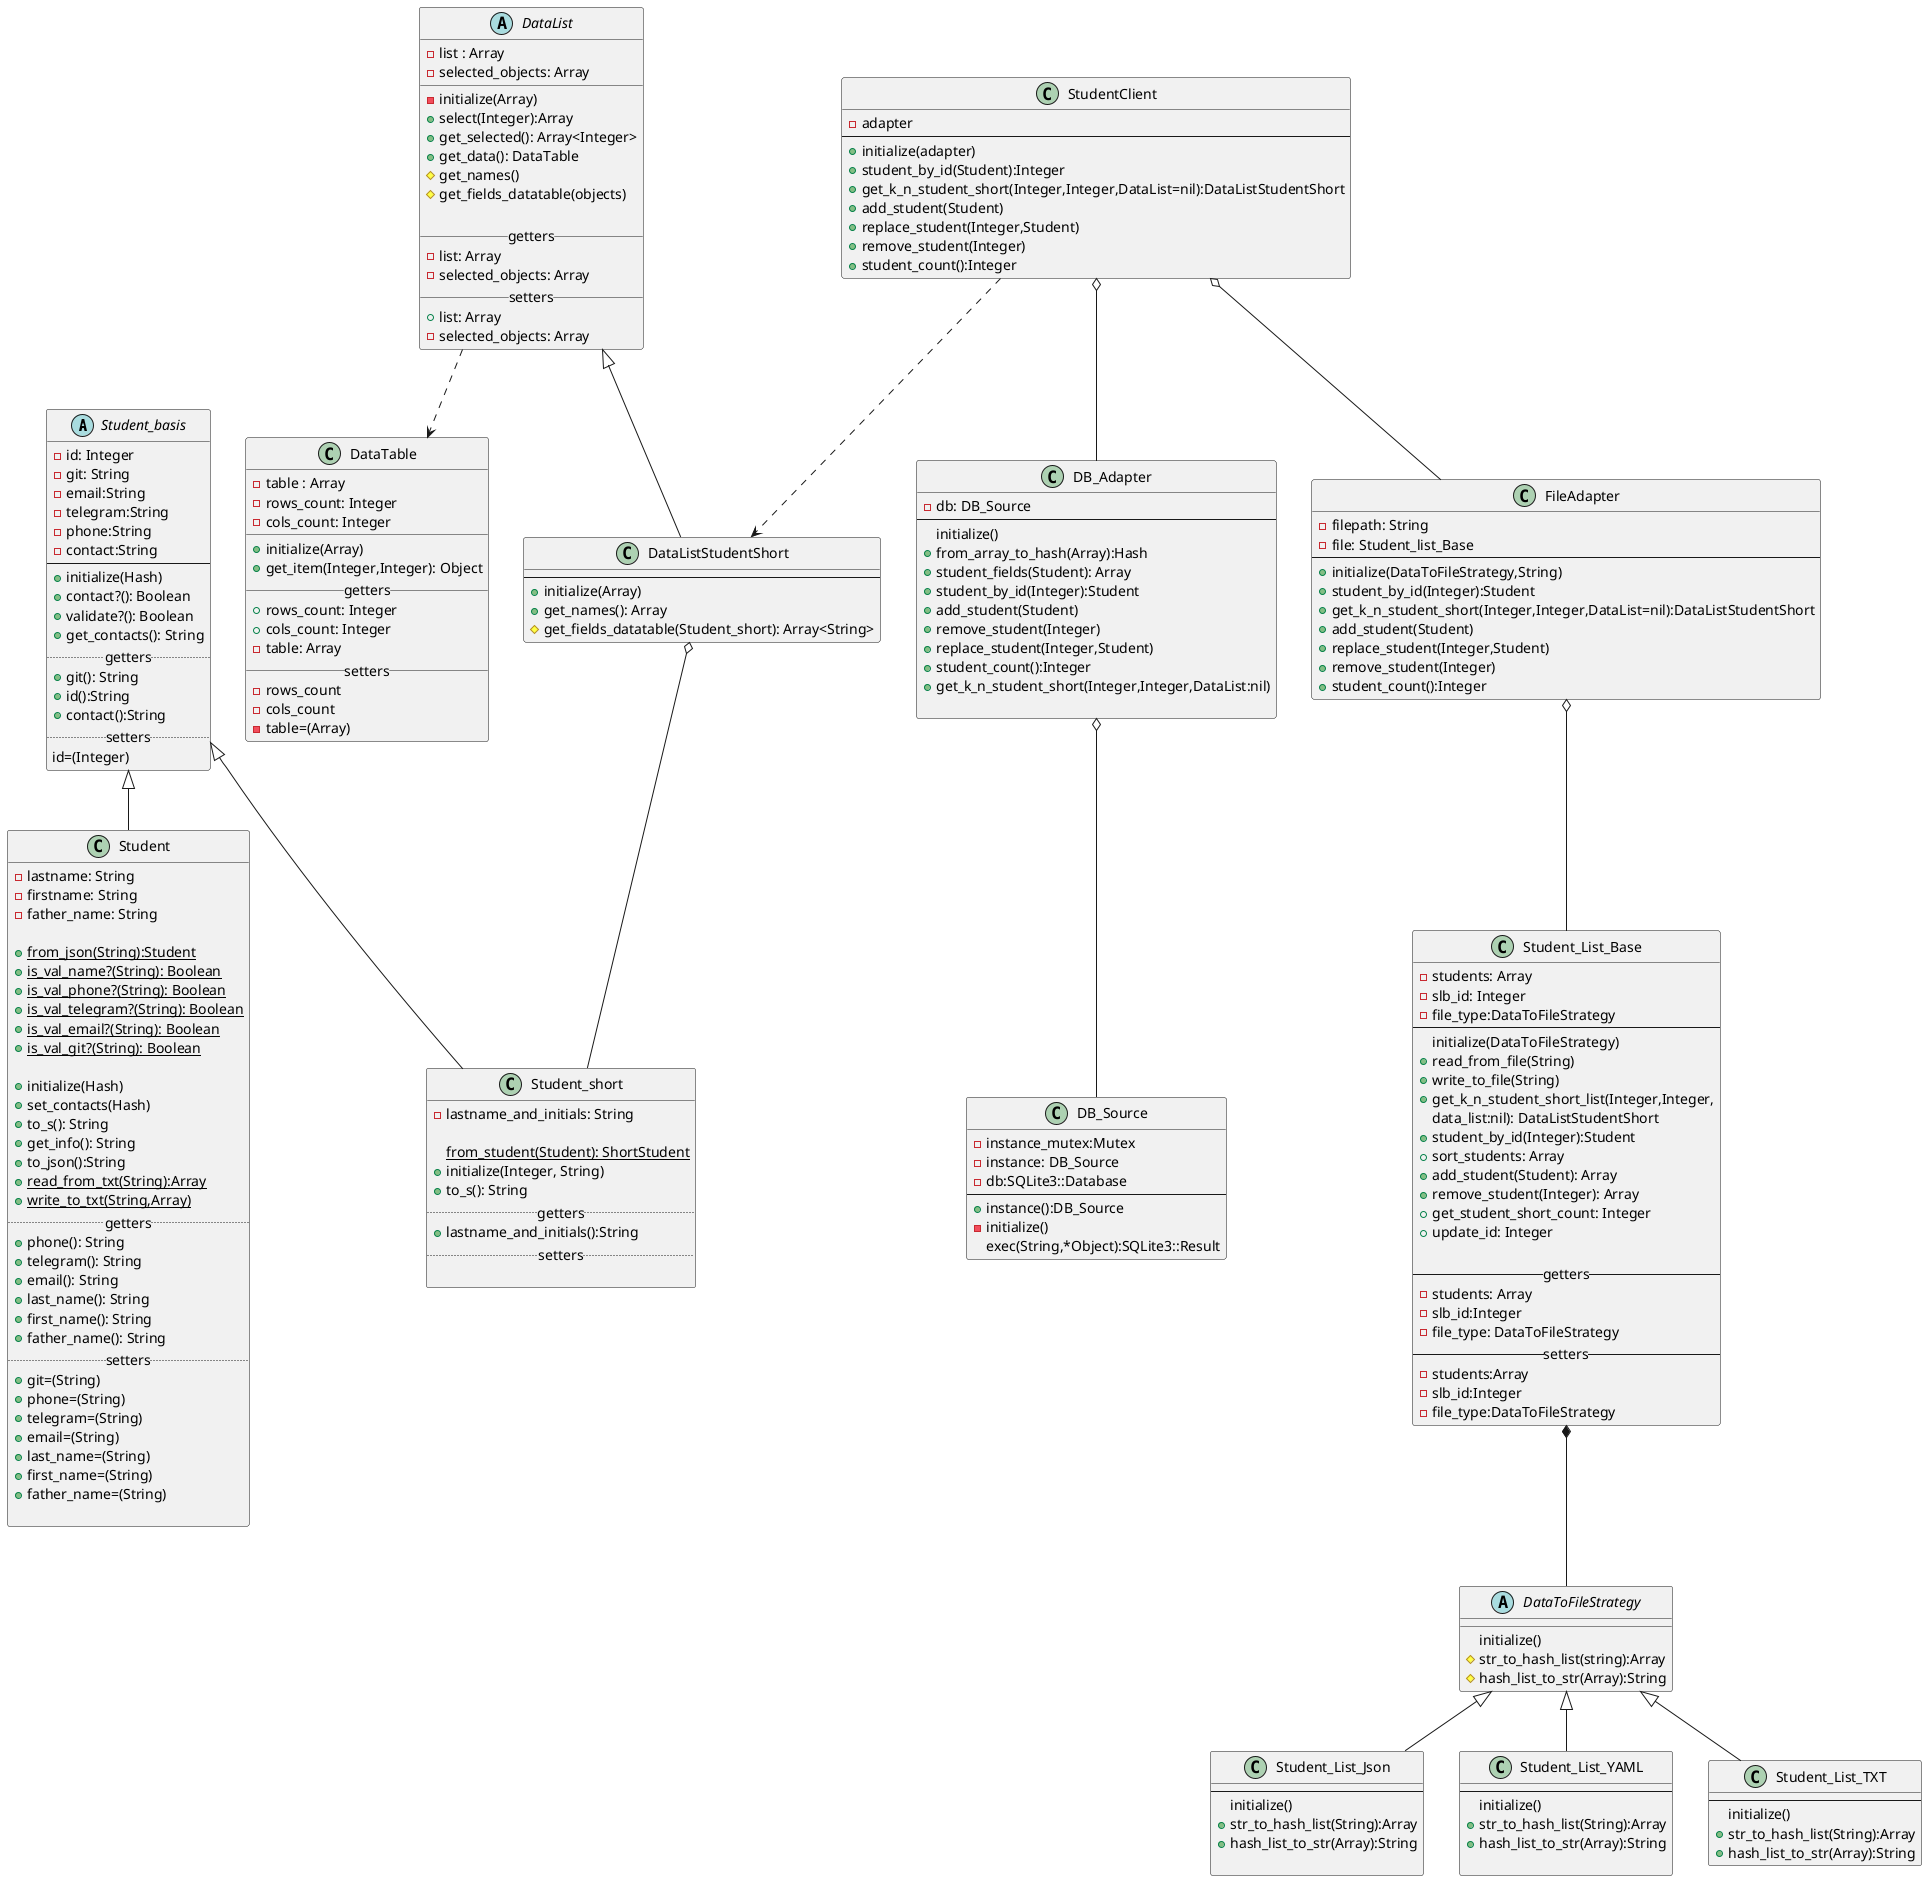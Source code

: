 @startuml
'https://plantuml.com/class-diagram
abstract class Student_basis{
     -id: Integer
     -git: String
     -email:String
     -telegram:String
     -phone:String
     -contact:String
--
     +initialize(Hash)
     +contact?(): Boolean
     +validate?(): Boolean
     +get_contacts(): String
     .. getters..
     +git(): String
     +id():String
     +contact():String
     .. setters ..
     id=(Integer)
}

class Student extends Student_basis{
     -lastname: String
     -firstname: String
     -father_name: String

     +{static}from_json(String):Student
     +{static}is_val_name?(String): Boolean
     +{static}is_val_phone?(String): Boolean
     +{static}is_val_telegram?(String): Boolean
     +{static}is_val_email?(String): Boolean
     +{static}is_val_git?(String): Boolean

     +initialize(Hash)
     +set_contacts(Hash)
     +to_s(): String
     +get_info(): String
     +to_json():String
     +{static}read_from_txt(String):Array
     +{static}write_to_txt(String,Array)
     .. getters ..
     +phone(): String
     +telegram(): String
     +email(): String
     +last_name(): String
     +first_name(): String
     +father_name(): String
     .. setters ..
     +git=(String)
     +phone=(String)
     +telegram=(String)
     +email=(String)
     +last_name=(String)
     +first_name=(String)
     +father_name=(String)

}

class Student_short extends Student_basis{
     -lastname_and_initials: String
     
     {static}from_student(Student): ShortStudent
     +initialize(Integer, String)
     +to_s(): String
     .. getters ..
     +lastname_and_initials():String
     .. setters ..

}


class DataTable{
    -table : Array
    -rows_count: Integer
    -cols_count: Integer
    __
    +initialize(Array)
    +get_item(Integer,Integer): Object
    __getters__
    +rows_count: Integer
    +cols_count: Integer
    -table: Array
    __setters__
    -rows_count
    -cols_count
    -table=(Array)
}
abstract class DataList{
    -list : Array
    -selected_objects: Array
    __
    -initialize(Array)
    +select(Integer):Array
    +get_selected(): Array<Integer>
    +get_data(): DataTable
    #get_names()
    #get_fields_datatable(objects)

    __getters__
    -list: Array
    -selected_objects: Array
    __setters__
    +list: Array
    -selected_objects: Array
}

class DataListStudentShort extends DataList{
    --
    +initialize(Array)
    +get_names(): Array
    #get_fields_datatable(Student_short): Array<String>
}

DataList ..> DataTable
DataListStudentShort o-- Student_short

class Student_List_Base{
    -students: Array
    -slb_id: Integer
    -file_type:DataToFileStrategy
--
    initialize(DataToFileStrategy)
    +read_from_file(String)
    +write_to_file(String)
    +get_k_n_student_short_list(Integer,Integer,
    data_list:nil): DataListStudentShort
    +student_by_id(Integer):Student
    +sort_students: Array
    +add_student(Student): Array
    +remove_student(Integer): Array
    +get_student_short_count: Integer
    +update_id: Integer

--  getters --
    -students: Array
    -slb_id:Integer
    -file_type: DataToFileStrategy
--  setters --
    -students:Array
    -slb_id:Integer
    -file_type:DataToFileStrategy
}

abstract class DataToFileStrategy{
    initialize()
    #str_to_hash_list(string):Array
    #hash_list_to_str(Array):String
}

class Student_List_Json extends DataToFileStrategy{
    --
    initialize()
    +str_to_hash_list(String):Array
    +hash_list_to_str(Array):String

}

class Student_List_YAML extends DataToFileStrategy{
    --
    initialize()
    +str_to_hash_list(String):Array
    +hash_list_to_str(Array):String

}

class Student_List_TXT extends DataToFileStrategy{
    --
    initialize()
    +str_to_hash_list(String):Array
    +hash_list_to_str(Array):String
}
Student_List_Base *-- DataToFileStrategy

class DB_Adapter{
    -db: DB_Source
    --
    initialize()
    +from_array_to_hash(Array):Hash
    +student_fields(Student): Array
    +student_by_id(Integer):Student
    +add_student(Student)
    +remove_student(Integer)
    +replace_student(Integer,Student)
    +student_count():Integer
    +get_k_n_student_short(Integer,Integer,DataList:nil)
        
}

class DB_Source{
    -instance_mutex:Mutex
    -instance: DB_Source
    -db:SQLite3::Database
    --
    +instance():DB_Source 
    -initialize()
    exec(String,*Object):SQLite3::Result
}

class FileAdapter{
    -filepath: String
    -file: Student_list_Base
    --
    +initialize(DataToFileStrategy,String)
    +student_by_id(Integer):Student
    +get_k_n_student_short(Integer,Integer,DataList=nil):DataListStudentShort
    +add_student(Student)
    +replace_student(Integer,Student)
    +remove_student(Integer)
    +student_count():Integer
}
FileAdapter o-- Student_List_Base

class StudentClient{
    -adapter
    --
    +initialize(adapter)
    +student_by_id(Student):Integer
    +get_k_n_student_short(Integer,Integer,DataList=nil):DataListStudentShort
    +add_student(Student)
    +replace_student(Integer,Student)
    +remove_student(Integer)
    +student_count():Integer
}
StudentClient o-- FileAdapter
StudentClient o-- DB_Adapter
DB_Adapter o-- DB_Source
StudentClient ..> DataListStudentShort



@enduml
